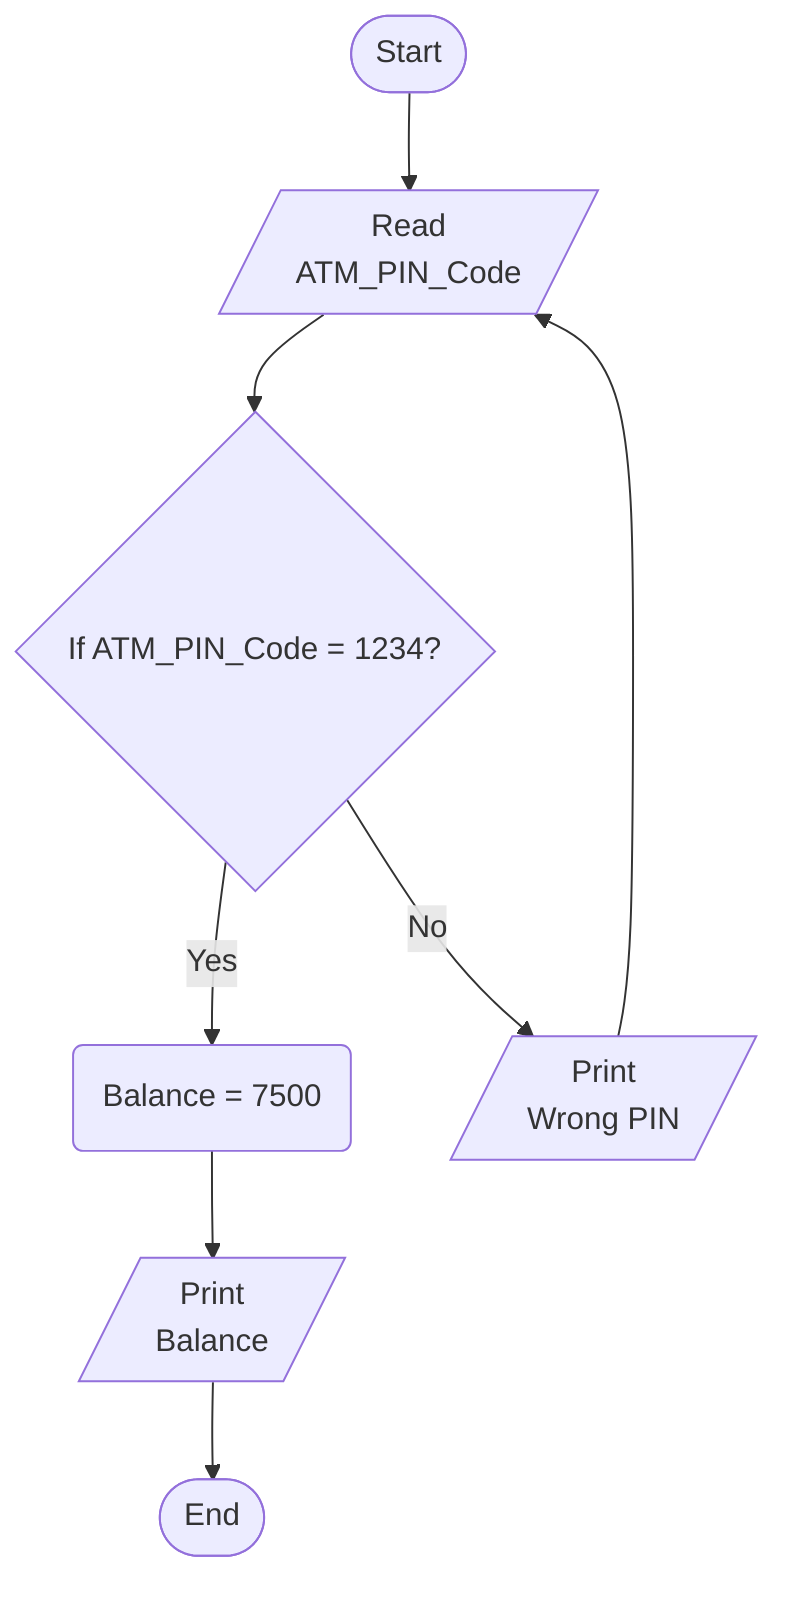 %% Write a program to read the ATM PIN code from the user, Then check if PIN Code = 1234, Then show the balance to user, Otherwise print "Wrong PIN" and ask the user to enter the PIN again
%% Assume user balance is 7500
%% Steps
%% Step 1: read the ATM_PIN_Code
%% Step 2: If ATM_PIN_Code = 1234?, Then show the balance, Otherwise print "Wrong PIN" and go to Step1

flowchart TD
    Start([Start])
    ReadATM_PIN_Code[/Read\nATM_PIN_Code/]
    IsATM_PIN_CodeAccepted{If ATM_PIN_Code = 1234?}
    Balance(Balance = 7500)
    PrintWrongPIN[/Print\nWrong PIN/]
    PrintBalance[/Print\nBalance/]
    End([End])
    Start --> ReadATM_PIN_Code --> IsATM_PIN_CodeAccepted -- Yes --> Balance --> PrintBalance --> End
    IsATM_PIN_CodeAccepted -- No --> PrintWrongPIN --> ReadATM_PIN_Code